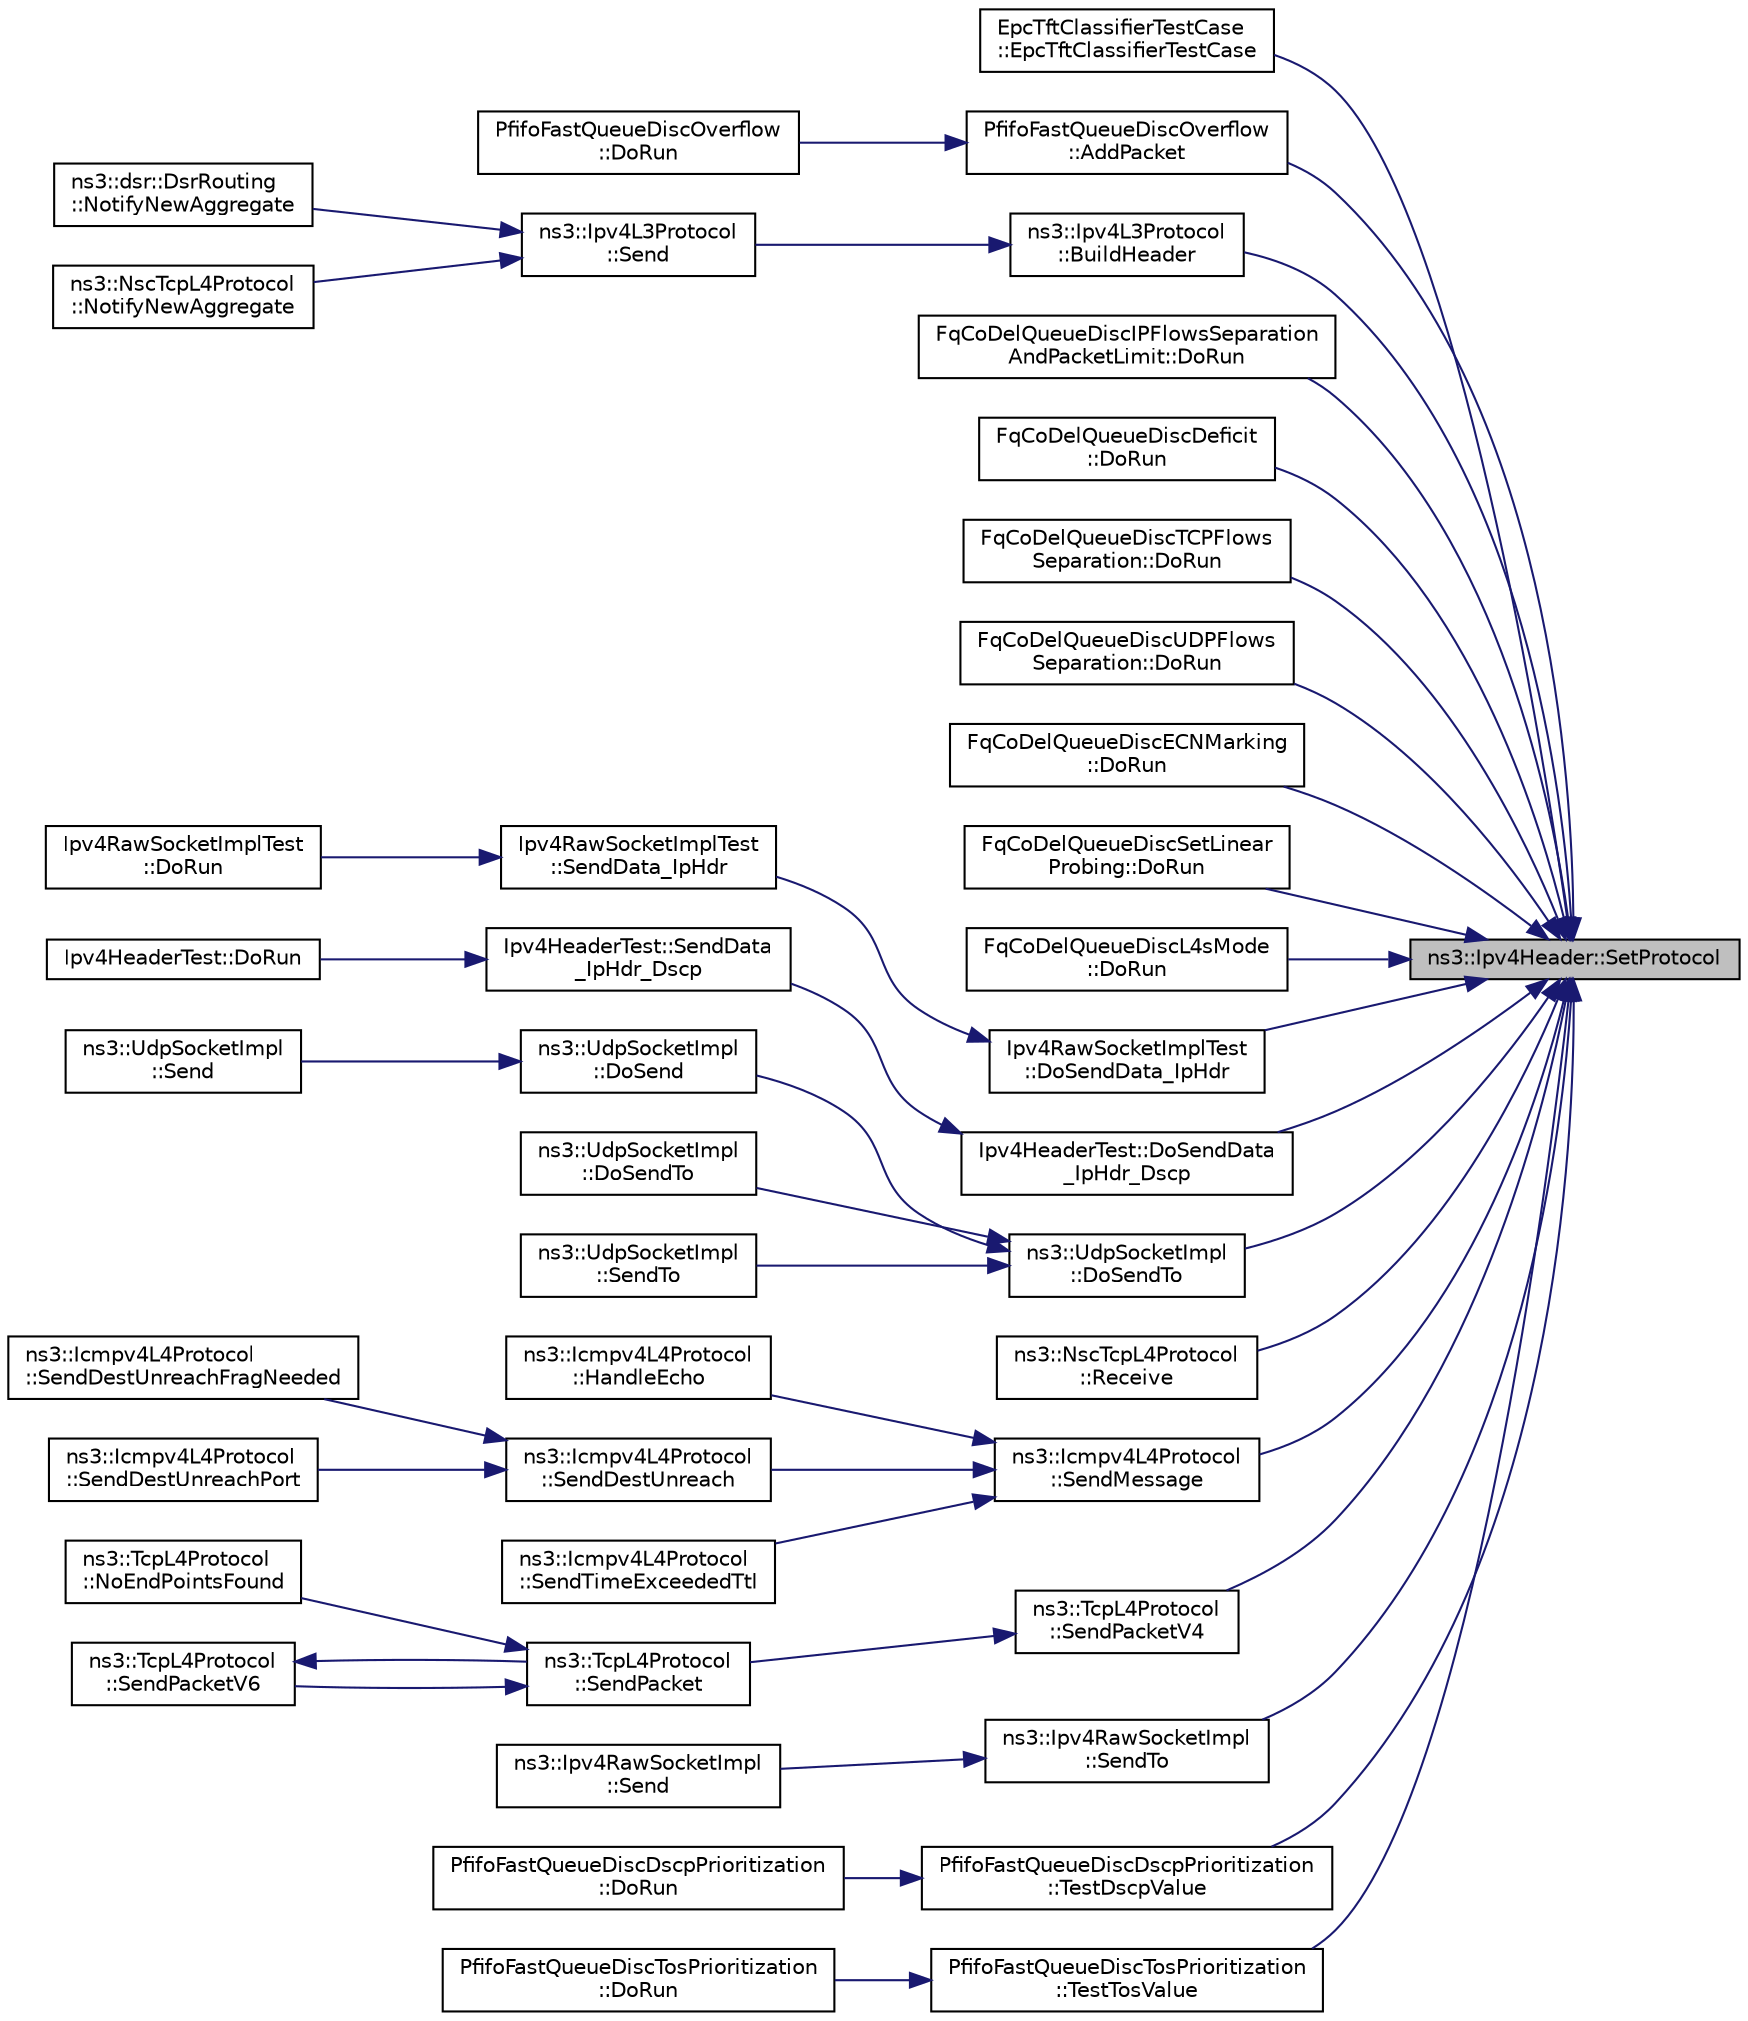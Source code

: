 digraph "ns3::Ipv4Header::SetProtocol"
{
 // LATEX_PDF_SIZE
  edge [fontname="Helvetica",fontsize="10",labelfontname="Helvetica",labelfontsize="10"];
  node [fontname="Helvetica",fontsize="10",shape=record];
  rankdir="RL";
  Node1 [label="ns3::Ipv4Header::SetProtocol",height=0.2,width=0.4,color="black", fillcolor="grey75", style="filled", fontcolor="black",tooltip=" "];
  Node1 -> Node2 [dir="back",color="midnightblue",fontsize="10",style="solid",fontname="Helvetica"];
  Node2 [label="EpcTftClassifierTestCase\l::EpcTftClassifierTestCase",height=0.2,width=0.4,color="black", fillcolor="white", style="filled",URL="$class_epc_tft_classifier_test_case.html#a8be575c8fe4409559ade329dbf62d395",tooltip="Constructor."];
  Node1 -> Node3 [dir="back",color="midnightblue",fontsize="10",style="solid",fontname="Helvetica"];
  Node3 [label="PfifoFastQueueDiscOverflow\l::AddPacket",height=0.2,width=0.4,color="black", fillcolor="white", style="filled",URL="$class_pfifo_fast_queue_disc_overflow.html#a582831d7aed3c5d5f57d3bd4859a7f89",tooltip=" "];
  Node3 -> Node4 [dir="back",color="midnightblue",fontsize="10",style="solid",fontname="Helvetica"];
  Node4 [label="PfifoFastQueueDiscOverflow\l::DoRun",height=0.2,width=0.4,color="black", fillcolor="white", style="filled",URL="$class_pfifo_fast_queue_disc_overflow.html#a4a57537e8abbdc4fabf914a603b31163",tooltip="Implementation to actually run this TestCase."];
  Node1 -> Node5 [dir="back",color="midnightblue",fontsize="10",style="solid",fontname="Helvetica"];
  Node5 [label="ns3::Ipv4L3Protocol\l::BuildHeader",height=0.2,width=0.4,color="black", fillcolor="white", style="filled",URL="$classns3_1_1_ipv4_l3_protocol.html#a3737569960c655fe5441b21a5ef829d3",tooltip="Construct an IPv4 header."];
  Node5 -> Node6 [dir="back",color="midnightblue",fontsize="10",style="solid",fontname="Helvetica"];
  Node6 [label="ns3::Ipv4L3Protocol\l::Send",height=0.2,width=0.4,color="black", fillcolor="white", style="filled",URL="$classns3_1_1_ipv4_l3_protocol.html#abe8cf785815f3fbb32b0e21d629be641",tooltip=" "];
  Node6 -> Node7 [dir="back",color="midnightblue",fontsize="10",style="solid",fontname="Helvetica"];
  Node7 [label="ns3::dsr::DsrRouting\l::NotifyNewAggregate",height=0.2,width=0.4,color="black", fillcolor="white", style="filled",URL="$classns3_1_1dsr_1_1_dsr_routing.html#a7742bf3036dba9f9b24906b959be728e",tooltip="Notify all Objects aggregated to this one of a new Object being aggregated."];
  Node6 -> Node8 [dir="back",color="midnightblue",fontsize="10",style="solid",fontname="Helvetica"];
  Node8 [label="ns3::NscTcpL4Protocol\l::NotifyNewAggregate",height=0.2,width=0.4,color="black", fillcolor="white", style="filled",URL="$classns3_1_1_nsc_tcp_l4_protocol.html#a423e33bc38d6f04ba6c54f7ce2647565",tooltip="Notify all Objects aggregated to this one of a new Object being aggregated."];
  Node1 -> Node9 [dir="back",color="midnightblue",fontsize="10",style="solid",fontname="Helvetica"];
  Node9 [label="FqCoDelQueueDiscIPFlowsSeparation\lAndPacketLimit::DoRun",height=0.2,width=0.4,color="black", fillcolor="white", style="filled",URL="$class_fq_co_del_queue_disc_i_p_flows_separation_and_packet_limit.html#afc60f270315ee2655e79ac8b8e2bb21b",tooltip="Implementation to actually run this TestCase."];
  Node1 -> Node10 [dir="back",color="midnightblue",fontsize="10",style="solid",fontname="Helvetica"];
  Node10 [label="FqCoDelQueueDiscDeficit\l::DoRun",height=0.2,width=0.4,color="black", fillcolor="white", style="filled",URL="$class_fq_co_del_queue_disc_deficit.html#a9172161f28767de8a6893a8e0e320538",tooltip="Implementation to actually run this TestCase."];
  Node1 -> Node11 [dir="back",color="midnightblue",fontsize="10",style="solid",fontname="Helvetica"];
  Node11 [label="FqCoDelQueueDiscTCPFlows\lSeparation::DoRun",height=0.2,width=0.4,color="black", fillcolor="white", style="filled",URL="$class_fq_co_del_queue_disc_t_c_p_flows_separation.html#aedd5fa8cebf49f8414f9fd1856313887",tooltip="Implementation to actually run this TestCase."];
  Node1 -> Node12 [dir="back",color="midnightblue",fontsize="10",style="solid",fontname="Helvetica"];
  Node12 [label="FqCoDelQueueDiscUDPFlows\lSeparation::DoRun",height=0.2,width=0.4,color="black", fillcolor="white", style="filled",URL="$class_fq_co_del_queue_disc_u_d_p_flows_separation.html#a9a290a3d299c1bdef1daac72ce8d4919",tooltip="Implementation to actually run this TestCase."];
  Node1 -> Node13 [dir="back",color="midnightblue",fontsize="10",style="solid",fontname="Helvetica"];
  Node13 [label="FqCoDelQueueDiscECNMarking\l::DoRun",height=0.2,width=0.4,color="black", fillcolor="white", style="filled",URL="$class_fq_co_del_queue_disc_e_c_n_marking.html#a06f4af70fc58777dca8de5e6ee3fafb3",tooltip="Implementation to actually run this TestCase."];
  Node1 -> Node14 [dir="back",color="midnightblue",fontsize="10",style="solid",fontname="Helvetica"];
  Node14 [label="FqCoDelQueueDiscSetLinear\lProbing::DoRun",height=0.2,width=0.4,color="black", fillcolor="white", style="filled",URL="$class_fq_co_del_queue_disc_set_linear_probing.html#a31d59aee13862fdf0622446251c72d25",tooltip="Implementation to actually run this TestCase."];
  Node1 -> Node15 [dir="back",color="midnightblue",fontsize="10",style="solid",fontname="Helvetica"];
  Node15 [label="FqCoDelQueueDiscL4sMode\l::DoRun",height=0.2,width=0.4,color="black", fillcolor="white", style="filled",URL="$class_fq_co_del_queue_disc_l4s_mode.html#a9ad51d297d6d90a5b639f917d99bfeda",tooltip="Implementation to actually run this TestCase."];
  Node1 -> Node16 [dir="back",color="midnightblue",fontsize="10",style="solid",fontname="Helvetica"];
  Node16 [label="Ipv4RawSocketImplTest\l::DoSendData_IpHdr",height=0.2,width=0.4,color="black", fillcolor="white", style="filled",URL="$class_ipv4_raw_socket_impl_test.html#a94bfd4cdde1004ff32b3ac02c31703ef",tooltip="Send data."];
  Node16 -> Node17 [dir="back",color="midnightblue",fontsize="10",style="solid",fontname="Helvetica"];
  Node17 [label="Ipv4RawSocketImplTest\l::SendData_IpHdr",height=0.2,width=0.4,color="black", fillcolor="white", style="filled",URL="$class_ipv4_raw_socket_impl_test.html#a251c3a3b11ab7cb4428030696cbbfc20",tooltip="Send data."];
  Node17 -> Node18 [dir="back",color="midnightblue",fontsize="10",style="solid",fontname="Helvetica"];
  Node18 [label="Ipv4RawSocketImplTest\l::DoRun",height=0.2,width=0.4,color="black", fillcolor="white", style="filled",URL="$class_ipv4_raw_socket_impl_test.html#a94a6b1e1e8aeec37dcb6e8c8788b1e66",tooltip="Implementation to actually run this TestCase."];
  Node1 -> Node19 [dir="back",color="midnightblue",fontsize="10",style="solid",fontname="Helvetica"];
  Node19 [label="Ipv4HeaderTest::DoSendData\l_IpHdr_Dscp",height=0.2,width=0.4,color="black", fillcolor="white", style="filled",URL="$class_ipv4_header_test.html#add7c6ef7aa63f94ed04b22090ccc551e",tooltip="Send a packet with speciic DSCP and ECN fields."];
  Node19 -> Node20 [dir="back",color="midnightblue",fontsize="10",style="solid",fontname="Helvetica"];
  Node20 [label="Ipv4HeaderTest::SendData\l_IpHdr_Dscp",height=0.2,width=0.4,color="black", fillcolor="white", style="filled",URL="$class_ipv4_header_test.html#afbd0cfc4212b3a0d8846faa662cbc7bc",tooltip="Send a packet with speciic DSCP and ECN fields."];
  Node20 -> Node21 [dir="back",color="midnightblue",fontsize="10",style="solid",fontname="Helvetica"];
  Node21 [label="Ipv4HeaderTest::DoRun",height=0.2,width=0.4,color="black", fillcolor="white", style="filled",URL="$class_ipv4_header_test.html#ad9026591beb17db0d9cbff0c34f9f69d",tooltip="Implementation to actually run this TestCase."];
  Node1 -> Node22 [dir="back",color="midnightblue",fontsize="10",style="solid",fontname="Helvetica"];
  Node22 [label="ns3::UdpSocketImpl\l::DoSendTo",height=0.2,width=0.4,color="black", fillcolor="white", style="filled",URL="$classns3_1_1_udp_socket_impl.html#a18b22c398f6e9a7806f92b6a3ca7b3e8",tooltip="Send a packet to a specific destination and port (IPv4)"];
  Node22 -> Node23 [dir="back",color="midnightblue",fontsize="10",style="solid",fontname="Helvetica"];
  Node23 [label="ns3::UdpSocketImpl\l::DoSend",height=0.2,width=0.4,color="black", fillcolor="white", style="filled",URL="$classns3_1_1_udp_socket_impl.html#aeb7a2f7998edd56c9079ac6a3518cd89",tooltip="Send a packet."];
  Node23 -> Node24 [dir="back",color="midnightblue",fontsize="10",style="solid",fontname="Helvetica"];
  Node24 [label="ns3::UdpSocketImpl\l::Send",height=0.2,width=0.4,color="black", fillcolor="white", style="filled",URL="$classns3_1_1_udp_socket_impl.html#ac8e23c2e48d59b943ad5beda3c9b9cce",tooltip="Send data (or dummy data) to the remote host."];
  Node22 -> Node25 [dir="back",color="midnightblue",fontsize="10",style="solid",fontname="Helvetica"];
  Node25 [label="ns3::UdpSocketImpl\l::DoSendTo",height=0.2,width=0.4,color="black", fillcolor="white", style="filled",URL="$classns3_1_1_udp_socket_impl.html#a4c3672c1127cbe31678d8d18751d3f4c",tooltip="Send a packet to a specific destination and port (IPv6)"];
  Node22 -> Node26 [dir="back",color="midnightblue",fontsize="10",style="solid",fontname="Helvetica"];
  Node26 [label="ns3::UdpSocketImpl\l::SendTo",height=0.2,width=0.4,color="black", fillcolor="white", style="filled",URL="$classns3_1_1_udp_socket_impl.html#a8157d2ad72321be1047493ebf97e55f5",tooltip="Send data to a specified peer."];
  Node1 -> Node27 [dir="back",color="midnightblue",fontsize="10",style="solid",fontname="Helvetica"];
  Node27 [label="ns3::NscTcpL4Protocol\l::Receive",height=0.2,width=0.4,color="black", fillcolor="white", style="filled",URL="$classns3_1_1_nsc_tcp_l4_protocol.html#a6e7e849a94635f93115ce30fdacb469d",tooltip="Called from lower-level layers to send the packet up in the stack."];
  Node1 -> Node28 [dir="back",color="midnightblue",fontsize="10",style="solid",fontname="Helvetica"];
  Node28 [label="ns3::Icmpv4L4Protocol\l::SendMessage",height=0.2,width=0.4,color="black", fillcolor="white", style="filled",URL="$classns3_1_1_icmpv4_l4_protocol.html#ae1ebe6f9f90bcb5f3d34efaffe4b37f3",tooltip="Send a generic ICMP packet."];
  Node28 -> Node29 [dir="back",color="midnightblue",fontsize="10",style="solid",fontname="Helvetica"];
  Node29 [label="ns3::Icmpv4L4Protocol\l::HandleEcho",height=0.2,width=0.4,color="black", fillcolor="white", style="filled",URL="$classns3_1_1_icmpv4_l4_protocol.html#aaa610991d0cf4c045f1183c2e5042900",tooltip="Handles an incoming ICMP Echo packet."];
  Node28 -> Node30 [dir="back",color="midnightblue",fontsize="10",style="solid",fontname="Helvetica"];
  Node30 [label="ns3::Icmpv4L4Protocol\l::SendDestUnreach",height=0.2,width=0.4,color="black", fillcolor="white", style="filled",URL="$classns3_1_1_icmpv4_l4_protocol.html#a529f7a6a9ad8a08638b759488dc8be53",tooltip="Send an ICMP Destination Unreachable packet."];
  Node30 -> Node31 [dir="back",color="midnightblue",fontsize="10",style="solid",fontname="Helvetica"];
  Node31 [label="ns3::Icmpv4L4Protocol\l::SendDestUnreachFragNeeded",height=0.2,width=0.4,color="black", fillcolor="white", style="filled",URL="$classns3_1_1_icmpv4_l4_protocol.html#adbf949ad6ba0ca41d00a893ea70c9173",tooltip="Send a Destination Unreachable - Fragmentation needed ICMP error."];
  Node30 -> Node32 [dir="back",color="midnightblue",fontsize="10",style="solid",fontname="Helvetica"];
  Node32 [label="ns3::Icmpv4L4Protocol\l::SendDestUnreachPort",height=0.2,width=0.4,color="black", fillcolor="white", style="filled",URL="$classns3_1_1_icmpv4_l4_protocol.html#a905a403ff0dd94b98ffe0e2df4578fbe",tooltip="Send a Time Exceeded ICMP error."];
  Node28 -> Node33 [dir="back",color="midnightblue",fontsize="10",style="solid",fontname="Helvetica"];
  Node33 [label="ns3::Icmpv4L4Protocol\l::SendTimeExceededTtl",height=0.2,width=0.4,color="black", fillcolor="white", style="filled",URL="$classns3_1_1_icmpv4_l4_protocol.html#a2d03d20c4504c83833222e7ce3bf1967",tooltip="Send a Time Exceeded ICMP error."];
  Node1 -> Node34 [dir="back",color="midnightblue",fontsize="10",style="solid",fontname="Helvetica"];
  Node34 [label="ns3::TcpL4Protocol\l::SendPacketV4",height=0.2,width=0.4,color="black", fillcolor="white", style="filled",URL="$classns3_1_1_tcp_l4_protocol.html#ab95de6c05d98a9d4d3d31ed4cb8f5505",tooltip="Send a packet via TCP (IPv4)"];
  Node34 -> Node35 [dir="back",color="midnightblue",fontsize="10",style="solid",fontname="Helvetica"];
  Node35 [label="ns3::TcpL4Protocol\l::SendPacket",height=0.2,width=0.4,color="black", fillcolor="white", style="filled",URL="$classns3_1_1_tcp_l4_protocol.html#ac9564d7d7d6a765a74fe88499fa025e1",tooltip="Send a packet via TCP (IP-agnostic)"];
  Node35 -> Node36 [dir="back",color="midnightblue",fontsize="10",style="solid",fontname="Helvetica"];
  Node36 [label="ns3::TcpL4Protocol\l::NoEndPointsFound",height=0.2,width=0.4,color="black", fillcolor="white", style="filled",URL="$classns3_1_1_tcp_l4_protocol.html#a16c65189190c60da860bc60681c01324",tooltip="Check if RST packet should be sent, and in case, send it."];
  Node35 -> Node37 [dir="back",color="midnightblue",fontsize="10",style="solid",fontname="Helvetica"];
  Node37 [label="ns3::TcpL4Protocol\l::SendPacketV6",height=0.2,width=0.4,color="black", fillcolor="white", style="filled",URL="$classns3_1_1_tcp_l4_protocol.html#a558a2802d0a80aedd31aab609cacb3f1",tooltip="Send a packet via TCP (IPv6)"];
  Node37 -> Node35 [dir="back",color="midnightblue",fontsize="10",style="solid",fontname="Helvetica"];
  Node1 -> Node38 [dir="back",color="midnightblue",fontsize="10",style="solid",fontname="Helvetica"];
  Node38 [label="ns3::Ipv4RawSocketImpl\l::SendTo",height=0.2,width=0.4,color="black", fillcolor="white", style="filled",URL="$classns3_1_1_ipv4_raw_socket_impl.html#a06fd568d5988700a423fb2203e0aa0bf",tooltip="Send data to a specified peer."];
  Node38 -> Node39 [dir="back",color="midnightblue",fontsize="10",style="solid",fontname="Helvetica"];
  Node39 [label="ns3::Ipv4RawSocketImpl\l::Send",height=0.2,width=0.4,color="black", fillcolor="white", style="filled",URL="$classns3_1_1_ipv4_raw_socket_impl.html#ae43d27d4aa516a4cacbe8f0f4f688110",tooltip="Send data (or dummy data) to the remote host."];
  Node1 -> Node40 [dir="back",color="midnightblue",fontsize="10",style="solid",fontname="Helvetica"];
  Node40 [label="PfifoFastQueueDiscDscpPrioritization\l::TestDscpValue",height=0.2,width=0.4,color="black", fillcolor="white", style="filled",URL="$class_pfifo_fast_queue_disc_dscp_prioritization.html#a153fd90bcf84e06728ad582d63544627",tooltip=" "];
  Node40 -> Node41 [dir="back",color="midnightblue",fontsize="10",style="solid",fontname="Helvetica"];
  Node41 [label="PfifoFastQueueDiscDscpPrioritization\l::DoRun",height=0.2,width=0.4,color="black", fillcolor="white", style="filled",URL="$class_pfifo_fast_queue_disc_dscp_prioritization.html#a5ed7e1adc3f38e252cd274954e4806ca",tooltip="Implementation to actually run this TestCase."];
  Node1 -> Node42 [dir="back",color="midnightblue",fontsize="10",style="solid",fontname="Helvetica"];
  Node42 [label="PfifoFastQueueDiscTosPrioritization\l::TestTosValue",height=0.2,width=0.4,color="black", fillcolor="white", style="filled",URL="$class_pfifo_fast_queue_disc_tos_prioritization.html#ae30d51ac2cd62d6874f0fdaf619cf939",tooltip=" "];
  Node42 -> Node43 [dir="back",color="midnightblue",fontsize="10",style="solid",fontname="Helvetica"];
  Node43 [label="PfifoFastQueueDiscTosPrioritization\l::DoRun",height=0.2,width=0.4,color="black", fillcolor="white", style="filled",URL="$class_pfifo_fast_queue_disc_tos_prioritization.html#a3e80fca2a21f51bfd8ab3a9bfa06cb50",tooltip="Implementation to actually run this TestCase."];
}
